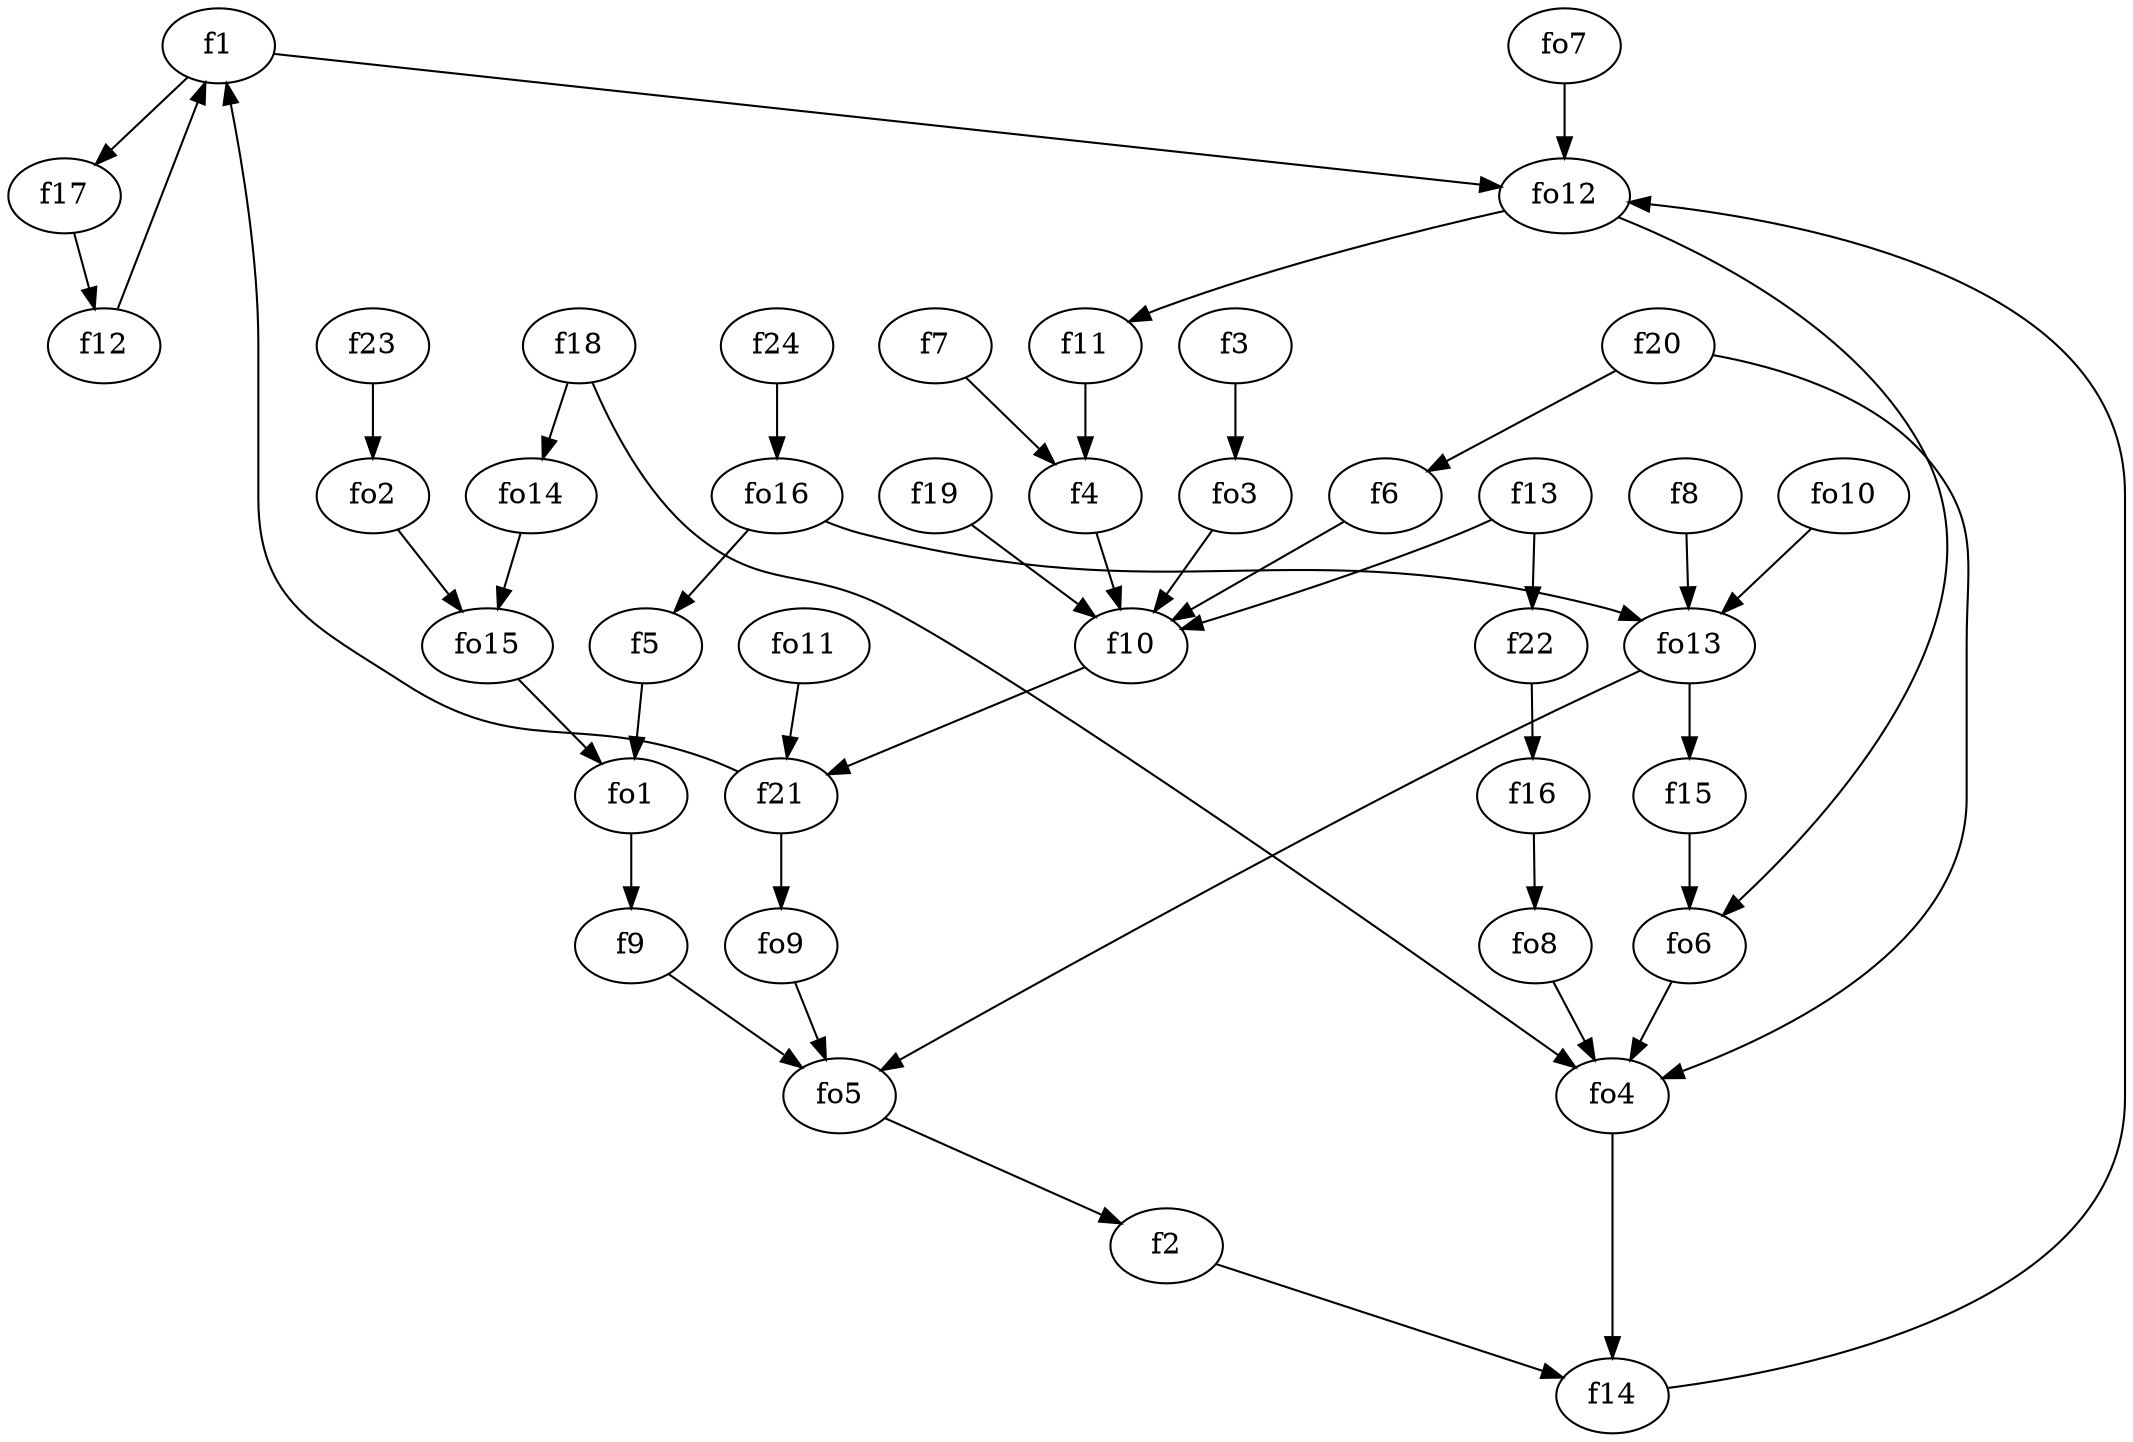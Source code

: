 strict digraph  {
f1;
f2;
f3;
f4;
f5;
f6;
f7;
f8;
f9;
f10;
f11;
f12;
f13;
f14;
f15;
f16;
f17;
f18;
f19;
f20;
f21;
f22;
f23;
f24;
fo1;
fo2;
fo3;
fo4;
fo5;
fo6;
fo7;
fo8;
fo9;
fo10;
fo11;
fo12;
fo13;
fo14;
fo15;
fo16;
f1 -> fo12  [weight=2];
f1 -> f17  [weight=2];
f2 -> f14  [weight=2];
f3 -> fo3  [weight=2];
f4 -> f10  [weight=2];
f5 -> fo1  [weight=2];
f6 -> f10  [weight=2];
f7 -> f4  [weight=2];
f8 -> fo13  [weight=2];
f9 -> fo5  [weight=2];
f10 -> f21  [weight=2];
f11 -> f4  [weight=2];
f12 -> f1  [weight=2];
f13 -> f22  [weight=2];
f13 -> f10  [weight=2];
f14 -> fo12  [weight=2];
f15 -> fo6  [weight=2];
f16 -> fo8  [weight=2];
f17 -> f12  [weight=2];
f18 -> fo4  [weight=2];
f18 -> fo14  [weight=2];
f19 -> f10  [weight=2];
f20 -> f6  [weight=2];
f20 -> fo4  [weight=2];
f21 -> fo9  [weight=2];
f21 -> f1  [weight=2];
f22 -> f16  [weight=2];
f23 -> fo2  [weight=2];
f24 -> fo16  [weight=2];
fo1 -> f9  [weight=2];
fo2 -> fo15  [weight=2];
fo3 -> f10  [weight=2];
fo4 -> f14  [weight=2];
fo5 -> f2  [weight=2];
fo6 -> fo4  [weight=2];
fo7 -> fo12  [weight=2];
fo8 -> fo4  [weight=2];
fo9 -> fo5  [weight=2];
fo10 -> fo13  [weight=2];
fo11 -> f21  [weight=2];
fo12 -> f11  [weight=2];
fo12 -> fo6  [weight=2];
fo13 -> fo5  [weight=2];
fo13 -> f15  [weight=2];
fo14 -> fo15  [weight=2];
fo15 -> fo1  [weight=2];
fo16 -> f5  [weight=2];
fo16 -> fo13  [weight=2];
}
